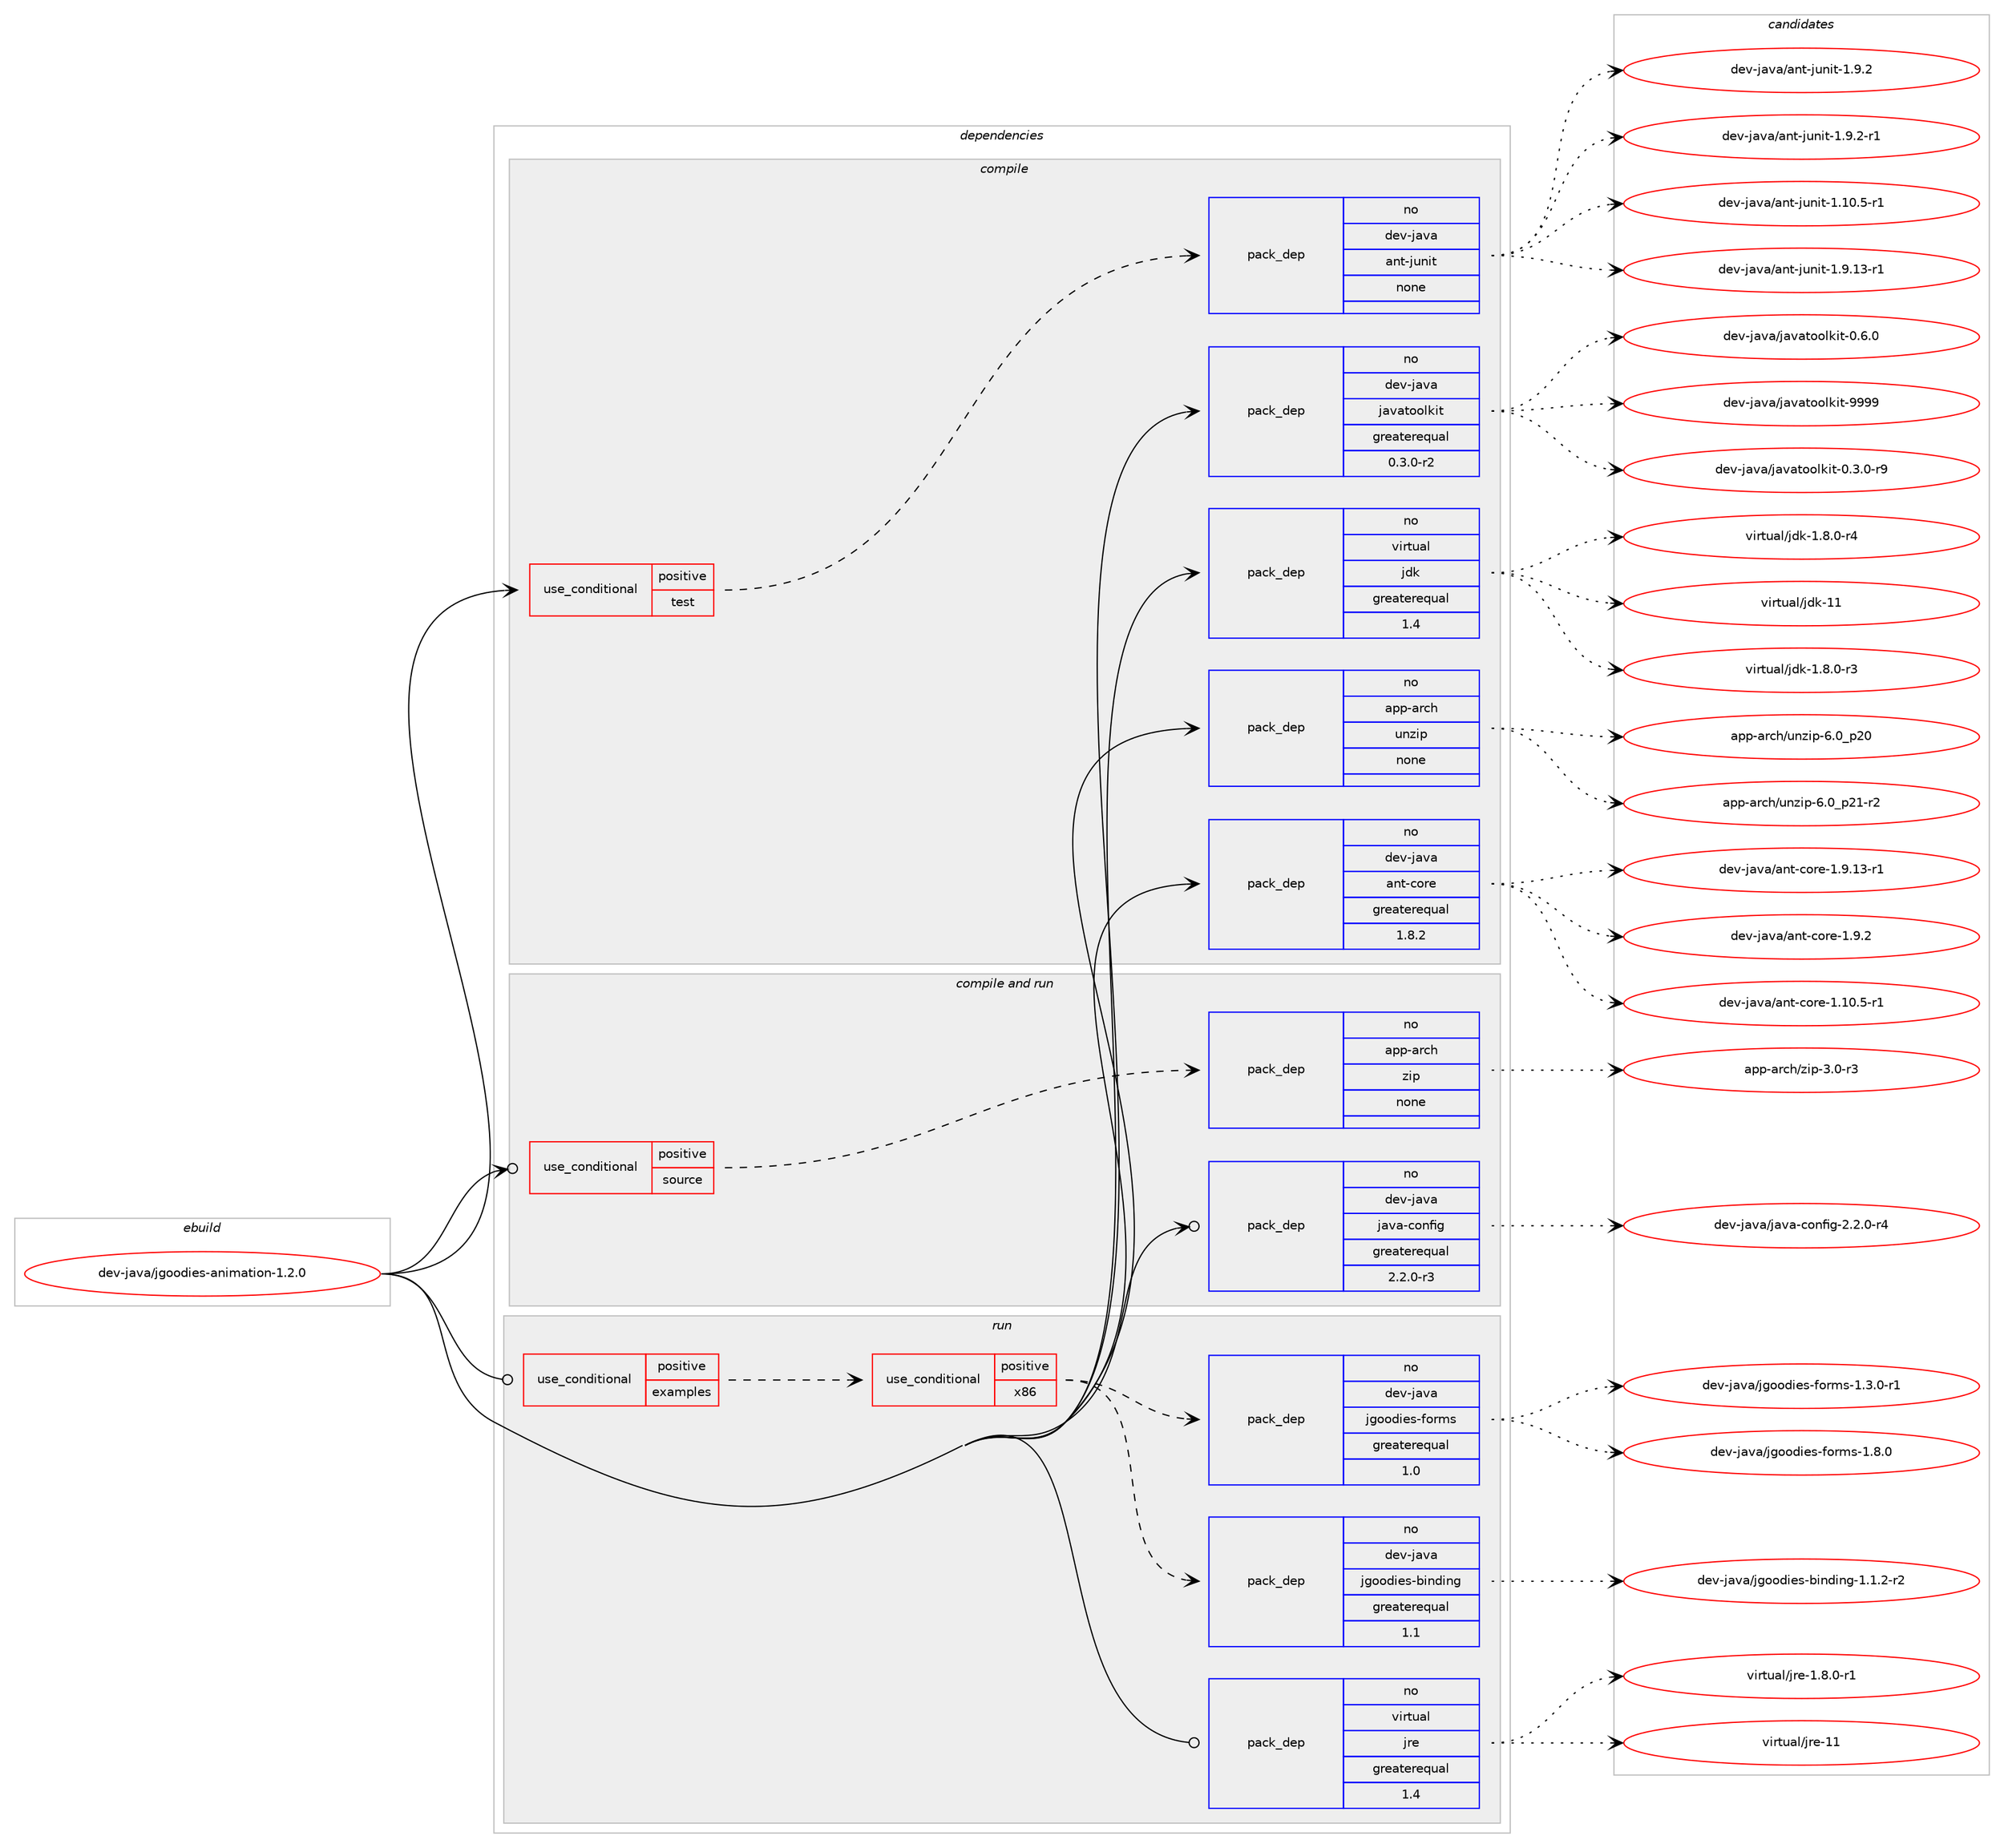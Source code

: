 digraph prolog {

# *************
# Graph options
# *************

newrank=true;
concentrate=true;
compound=true;
graph [rankdir=LR,fontname=Helvetica,fontsize=10,ranksep=1.5];#, ranksep=2.5, nodesep=0.2];
edge  [arrowhead=vee];
node  [fontname=Helvetica,fontsize=10];

# **********
# The ebuild
# **********

subgraph cluster_leftcol {
color=gray;
rank=same;
label=<<i>ebuild</i>>;
id [label="dev-java/jgoodies-animation-1.2.0", color=red, width=4, href="../dev-java/jgoodies-animation-1.2.0.svg"];
}

# ****************
# The dependencies
# ****************

subgraph cluster_midcol {
color=gray;
label=<<i>dependencies</i>>;
subgraph cluster_compile {
fillcolor="#eeeeee";
style=filled;
label=<<i>compile</i>>;
subgraph cond362923 {
dependency1354167 [label=<<TABLE BORDER="0" CELLBORDER="1" CELLSPACING="0" CELLPADDING="4"><TR><TD ROWSPAN="3" CELLPADDING="10">use_conditional</TD></TR><TR><TD>positive</TD></TR><TR><TD>test</TD></TR></TABLE>>, shape=none, color=red];
subgraph pack968806 {
dependency1354168 [label=<<TABLE BORDER="0" CELLBORDER="1" CELLSPACING="0" CELLPADDING="4" WIDTH="220"><TR><TD ROWSPAN="6" CELLPADDING="30">pack_dep</TD></TR><TR><TD WIDTH="110">no</TD></TR><TR><TD>dev-java</TD></TR><TR><TD>ant-junit</TD></TR><TR><TD>none</TD></TR><TR><TD></TD></TR></TABLE>>, shape=none, color=blue];
}
dependency1354167:e -> dependency1354168:w [weight=20,style="dashed",arrowhead="vee"];
}
id:e -> dependency1354167:w [weight=20,style="solid",arrowhead="vee"];
subgraph pack968807 {
dependency1354169 [label=<<TABLE BORDER="0" CELLBORDER="1" CELLSPACING="0" CELLPADDING="4" WIDTH="220"><TR><TD ROWSPAN="6" CELLPADDING="30">pack_dep</TD></TR><TR><TD WIDTH="110">no</TD></TR><TR><TD>app-arch</TD></TR><TR><TD>unzip</TD></TR><TR><TD>none</TD></TR><TR><TD></TD></TR></TABLE>>, shape=none, color=blue];
}
id:e -> dependency1354169:w [weight=20,style="solid",arrowhead="vee"];
subgraph pack968808 {
dependency1354170 [label=<<TABLE BORDER="0" CELLBORDER="1" CELLSPACING="0" CELLPADDING="4" WIDTH="220"><TR><TD ROWSPAN="6" CELLPADDING="30">pack_dep</TD></TR><TR><TD WIDTH="110">no</TD></TR><TR><TD>dev-java</TD></TR><TR><TD>ant-core</TD></TR><TR><TD>greaterequal</TD></TR><TR><TD>1.8.2</TD></TR></TABLE>>, shape=none, color=blue];
}
id:e -> dependency1354170:w [weight=20,style="solid",arrowhead="vee"];
subgraph pack968809 {
dependency1354171 [label=<<TABLE BORDER="0" CELLBORDER="1" CELLSPACING="0" CELLPADDING="4" WIDTH="220"><TR><TD ROWSPAN="6" CELLPADDING="30">pack_dep</TD></TR><TR><TD WIDTH="110">no</TD></TR><TR><TD>dev-java</TD></TR><TR><TD>javatoolkit</TD></TR><TR><TD>greaterequal</TD></TR><TR><TD>0.3.0-r2</TD></TR></TABLE>>, shape=none, color=blue];
}
id:e -> dependency1354171:w [weight=20,style="solid",arrowhead="vee"];
subgraph pack968810 {
dependency1354172 [label=<<TABLE BORDER="0" CELLBORDER="1" CELLSPACING="0" CELLPADDING="4" WIDTH="220"><TR><TD ROWSPAN="6" CELLPADDING="30">pack_dep</TD></TR><TR><TD WIDTH="110">no</TD></TR><TR><TD>virtual</TD></TR><TR><TD>jdk</TD></TR><TR><TD>greaterequal</TD></TR><TR><TD>1.4</TD></TR></TABLE>>, shape=none, color=blue];
}
id:e -> dependency1354172:w [weight=20,style="solid",arrowhead="vee"];
}
subgraph cluster_compileandrun {
fillcolor="#eeeeee";
style=filled;
label=<<i>compile and run</i>>;
subgraph cond362924 {
dependency1354173 [label=<<TABLE BORDER="0" CELLBORDER="1" CELLSPACING="0" CELLPADDING="4"><TR><TD ROWSPAN="3" CELLPADDING="10">use_conditional</TD></TR><TR><TD>positive</TD></TR><TR><TD>source</TD></TR></TABLE>>, shape=none, color=red];
subgraph pack968811 {
dependency1354174 [label=<<TABLE BORDER="0" CELLBORDER="1" CELLSPACING="0" CELLPADDING="4" WIDTH="220"><TR><TD ROWSPAN="6" CELLPADDING="30">pack_dep</TD></TR><TR><TD WIDTH="110">no</TD></TR><TR><TD>app-arch</TD></TR><TR><TD>zip</TD></TR><TR><TD>none</TD></TR><TR><TD></TD></TR></TABLE>>, shape=none, color=blue];
}
dependency1354173:e -> dependency1354174:w [weight=20,style="dashed",arrowhead="vee"];
}
id:e -> dependency1354173:w [weight=20,style="solid",arrowhead="odotvee"];
subgraph pack968812 {
dependency1354175 [label=<<TABLE BORDER="0" CELLBORDER="1" CELLSPACING="0" CELLPADDING="4" WIDTH="220"><TR><TD ROWSPAN="6" CELLPADDING="30">pack_dep</TD></TR><TR><TD WIDTH="110">no</TD></TR><TR><TD>dev-java</TD></TR><TR><TD>java-config</TD></TR><TR><TD>greaterequal</TD></TR><TR><TD>2.2.0-r3</TD></TR></TABLE>>, shape=none, color=blue];
}
id:e -> dependency1354175:w [weight=20,style="solid",arrowhead="odotvee"];
}
subgraph cluster_run {
fillcolor="#eeeeee";
style=filled;
label=<<i>run</i>>;
subgraph cond362925 {
dependency1354176 [label=<<TABLE BORDER="0" CELLBORDER="1" CELLSPACING="0" CELLPADDING="4"><TR><TD ROWSPAN="3" CELLPADDING="10">use_conditional</TD></TR><TR><TD>positive</TD></TR><TR><TD>examples</TD></TR></TABLE>>, shape=none, color=red];
subgraph cond362926 {
dependency1354177 [label=<<TABLE BORDER="0" CELLBORDER="1" CELLSPACING="0" CELLPADDING="4"><TR><TD ROWSPAN="3" CELLPADDING="10">use_conditional</TD></TR><TR><TD>positive</TD></TR><TR><TD>x86</TD></TR></TABLE>>, shape=none, color=red];
subgraph pack968813 {
dependency1354178 [label=<<TABLE BORDER="0" CELLBORDER="1" CELLSPACING="0" CELLPADDING="4" WIDTH="220"><TR><TD ROWSPAN="6" CELLPADDING="30">pack_dep</TD></TR><TR><TD WIDTH="110">no</TD></TR><TR><TD>dev-java</TD></TR><TR><TD>jgoodies-binding</TD></TR><TR><TD>greaterequal</TD></TR><TR><TD>1.1</TD></TR></TABLE>>, shape=none, color=blue];
}
dependency1354177:e -> dependency1354178:w [weight=20,style="dashed",arrowhead="vee"];
subgraph pack968814 {
dependency1354179 [label=<<TABLE BORDER="0" CELLBORDER="1" CELLSPACING="0" CELLPADDING="4" WIDTH="220"><TR><TD ROWSPAN="6" CELLPADDING="30">pack_dep</TD></TR><TR><TD WIDTH="110">no</TD></TR><TR><TD>dev-java</TD></TR><TR><TD>jgoodies-forms</TD></TR><TR><TD>greaterequal</TD></TR><TR><TD>1.0</TD></TR></TABLE>>, shape=none, color=blue];
}
dependency1354177:e -> dependency1354179:w [weight=20,style="dashed",arrowhead="vee"];
}
dependency1354176:e -> dependency1354177:w [weight=20,style="dashed",arrowhead="vee"];
}
id:e -> dependency1354176:w [weight=20,style="solid",arrowhead="odot"];
subgraph pack968815 {
dependency1354180 [label=<<TABLE BORDER="0" CELLBORDER="1" CELLSPACING="0" CELLPADDING="4" WIDTH="220"><TR><TD ROWSPAN="6" CELLPADDING="30">pack_dep</TD></TR><TR><TD WIDTH="110">no</TD></TR><TR><TD>virtual</TD></TR><TR><TD>jre</TD></TR><TR><TD>greaterequal</TD></TR><TR><TD>1.4</TD></TR></TABLE>>, shape=none, color=blue];
}
id:e -> dependency1354180:w [weight=20,style="solid",arrowhead="odot"];
}
}

# **************
# The candidates
# **************

subgraph cluster_choices {
rank=same;
color=gray;
label=<<i>candidates</i>>;

subgraph choice968806 {
color=black;
nodesep=1;
choice100101118451069711897479711011645106117110105116454946494846534511449 [label="dev-java/ant-junit-1.10.5-r1", color=red, width=4,href="../dev-java/ant-junit-1.10.5-r1.svg"];
choice100101118451069711897479711011645106117110105116454946574649514511449 [label="dev-java/ant-junit-1.9.13-r1", color=red, width=4,href="../dev-java/ant-junit-1.9.13-r1.svg"];
choice100101118451069711897479711011645106117110105116454946574650 [label="dev-java/ant-junit-1.9.2", color=red, width=4,href="../dev-java/ant-junit-1.9.2.svg"];
choice1001011184510697118974797110116451061171101051164549465746504511449 [label="dev-java/ant-junit-1.9.2-r1", color=red, width=4,href="../dev-java/ant-junit-1.9.2-r1.svg"];
dependency1354168:e -> choice100101118451069711897479711011645106117110105116454946494846534511449:w [style=dotted,weight="100"];
dependency1354168:e -> choice100101118451069711897479711011645106117110105116454946574649514511449:w [style=dotted,weight="100"];
dependency1354168:e -> choice100101118451069711897479711011645106117110105116454946574650:w [style=dotted,weight="100"];
dependency1354168:e -> choice1001011184510697118974797110116451061171101051164549465746504511449:w [style=dotted,weight="100"];
}
subgraph choice968807 {
color=black;
nodesep=1;
choice971121124597114991044711711012210511245544648951125048 [label="app-arch/unzip-6.0_p20", color=red, width=4,href="../app-arch/unzip-6.0_p20.svg"];
choice9711211245971149910447117110122105112455446489511250494511450 [label="app-arch/unzip-6.0_p21-r2", color=red, width=4,href="../app-arch/unzip-6.0_p21-r2.svg"];
dependency1354169:e -> choice971121124597114991044711711012210511245544648951125048:w [style=dotted,weight="100"];
dependency1354169:e -> choice9711211245971149910447117110122105112455446489511250494511450:w [style=dotted,weight="100"];
}
subgraph choice968808 {
color=black;
nodesep=1;
choice10010111845106971189747971101164599111114101454946494846534511449 [label="dev-java/ant-core-1.10.5-r1", color=red, width=4,href="../dev-java/ant-core-1.10.5-r1.svg"];
choice10010111845106971189747971101164599111114101454946574649514511449 [label="dev-java/ant-core-1.9.13-r1", color=red, width=4,href="../dev-java/ant-core-1.9.13-r1.svg"];
choice10010111845106971189747971101164599111114101454946574650 [label="dev-java/ant-core-1.9.2", color=red, width=4,href="../dev-java/ant-core-1.9.2.svg"];
dependency1354170:e -> choice10010111845106971189747971101164599111114101454946494846534511449:w [style=dotted,weight="100"];
dependency1354170:e -> choice10010111845106971189747971101164599111114101454946574649514511449:w [style=dotted,weight="100"];
dependency1354170:e -> choice10010111845106971189747971101164599111114101454946574650:w [style=dotted,weight="100"];
}
subgraph choice968809 {
color=black;
nodesep=1;
choice1001011184510697118974710697118971161111111081071051164548465146484511457 [label="dev-java/javatoolkit-0.3.0-r9", color=red, width=4,href="../dev-java/javatoolkit-0.3.0-r9.svg"];
choice100101118451069711897471069711897116111111108107105116454846544648 [label="dev-java/javatoolkit-0.6.0", color=red, width=4,href="../dev-java/javatoolkit-0.6.0.svg"];
choice1001011184510697118974710697118971161111111081071051164557575757 [label="dev-java/javatoolkit-9999", color=red, width=4,href="../dev-java/javatoolkit-9999.svg"];
dependency1354171:e -> choice1001011184510697118974710697118971161111111081071051164548465146484511457:w [style=dotted,weight="100"];
dependency1354171:e -> choice100101118451069711897471069711897116111111108107105116454846544648:w [style=dotted,weight="100"];
dependency1354171:e -> choice1001011184510697118974710697118971161111111081071051164557575757:w [style=dotted,weight="100"];
}
subgraph choice968810 {
color=black;
nodesep=1;
choice11810511411611797108471061001074549465646484511451 [label="virtual/jdk-1.8.0-r3", color=red, width=4,href="../virtual/jdk-1.8.0-r3.svg"];
choice11810511411611797108471061001074549465646484511452 [label="virtual/jdk-1.8.0-r4", color=red, width=4,href="../virtual/jdk-1.8.0-r4.svg"];
choice1181051141161179710847106100107454949 [label="virtual/jdk-11", color=red, width=4,href="../virtual/jdk-11.svg"];
dependency1354172:e -> choice11810511411611797108471061001074549465646484511451:w [style=dotted,weight="100"];
dependency1354172:e -> choice11810511411611797108471061001074549465646484511452:w [style=dotted,weight="100"];
dependency1354172:e -> choice1181051141161179710847106100107454949:w [style=dotted,weight="100"];
}
subgraph choice968811 {
color=black;
nodesep=1;
choice9711211245971149910447122105112455146484511451 [label="app-arch/zip-3.0-r3", color=red, width=4,href="../app-arch/zip-3.0-r3.svg"];
dependency1354174:e -> choice9711211245971149910447122105112455146484511451:w [style=dotted,weight="100"];
}
subgraph choice968812 {
color=black;
nodesep=1;
choice10010111845106971189747106971189745991111101021051034550465046484511452 [label="dev-java/java-config-2.2.0-r4", color=red, width=4,href="../dev-java/java-config-2.2.0-r4.svg"];
dependency1354175:e -> choice10010111845106971189747106971189745991111101021051034550465046484511452:w [style=dotted,weight="100"];
}
subgraph choice968813 {
color=black;
nodesep=1;
choice1001011184510697118974710610311111110010510111545981051101001051101034549464946504511450 [label="dev-java/jgoodies-binding-1.1.2-r2", color=red, width=4,href="../dev-java/jgoodies-binding-1.1.2-r2.svg"];
dependency1354178:e -> choice1001011184510697118974710610311111110010510111545981051101001051101034549464946504511450:w [style=dotted,weight="100"];
}
subgraph choice968814 {
color=black;
nodesep=1;
choice10010111845106971189747106103111111100105101115451021111141091154549465146484511449 [label="dev-java/jgoodies-forms-1.3.0-r1", color=red, width=4,href="../dev-java/jgoodies-forms-1.3.0-r1.svg"];
choice1001011184510697118974710610311111110010510111545102111114109115454946564648 [label="dev-java/jgoodies-forms-1.8.0", color=red, width=4,href="../dev-java/jgoodies-forms-1.8.0.svg"];
dependency1354179:e -> choice10010111845106971189747106103111111100105101115451021111141091154549465146484511449:w [style=dotted,weight="100"];
dependency1354179:e -> choice1001011184510697118974710610311111110010510111545102111114109115454946564648:w [style=dotted,weight="100"];
}
subgraph choice968815 {
color=black;
nodesep=1;
choice11810511411611797108471061141014549465646484511449 [label="virtual/jre-1.8.0-r1", color=red, width=4,href="../virtual/jre-1.8.0-r1.svg"];
choice1181051141161179710847106114101454949 [label="virtual/jre-11", color=red, width=4,href="../virtual/jre-11.svg"];
dependency1354180:e -> choice11810511411611797108471061141014549465646484511449:w [style=dotted,weight="100"];
dependency1354180:e -> choice1181051141161179710847106114101454949:w [style=dotted,weight="100"];
}
}

}
